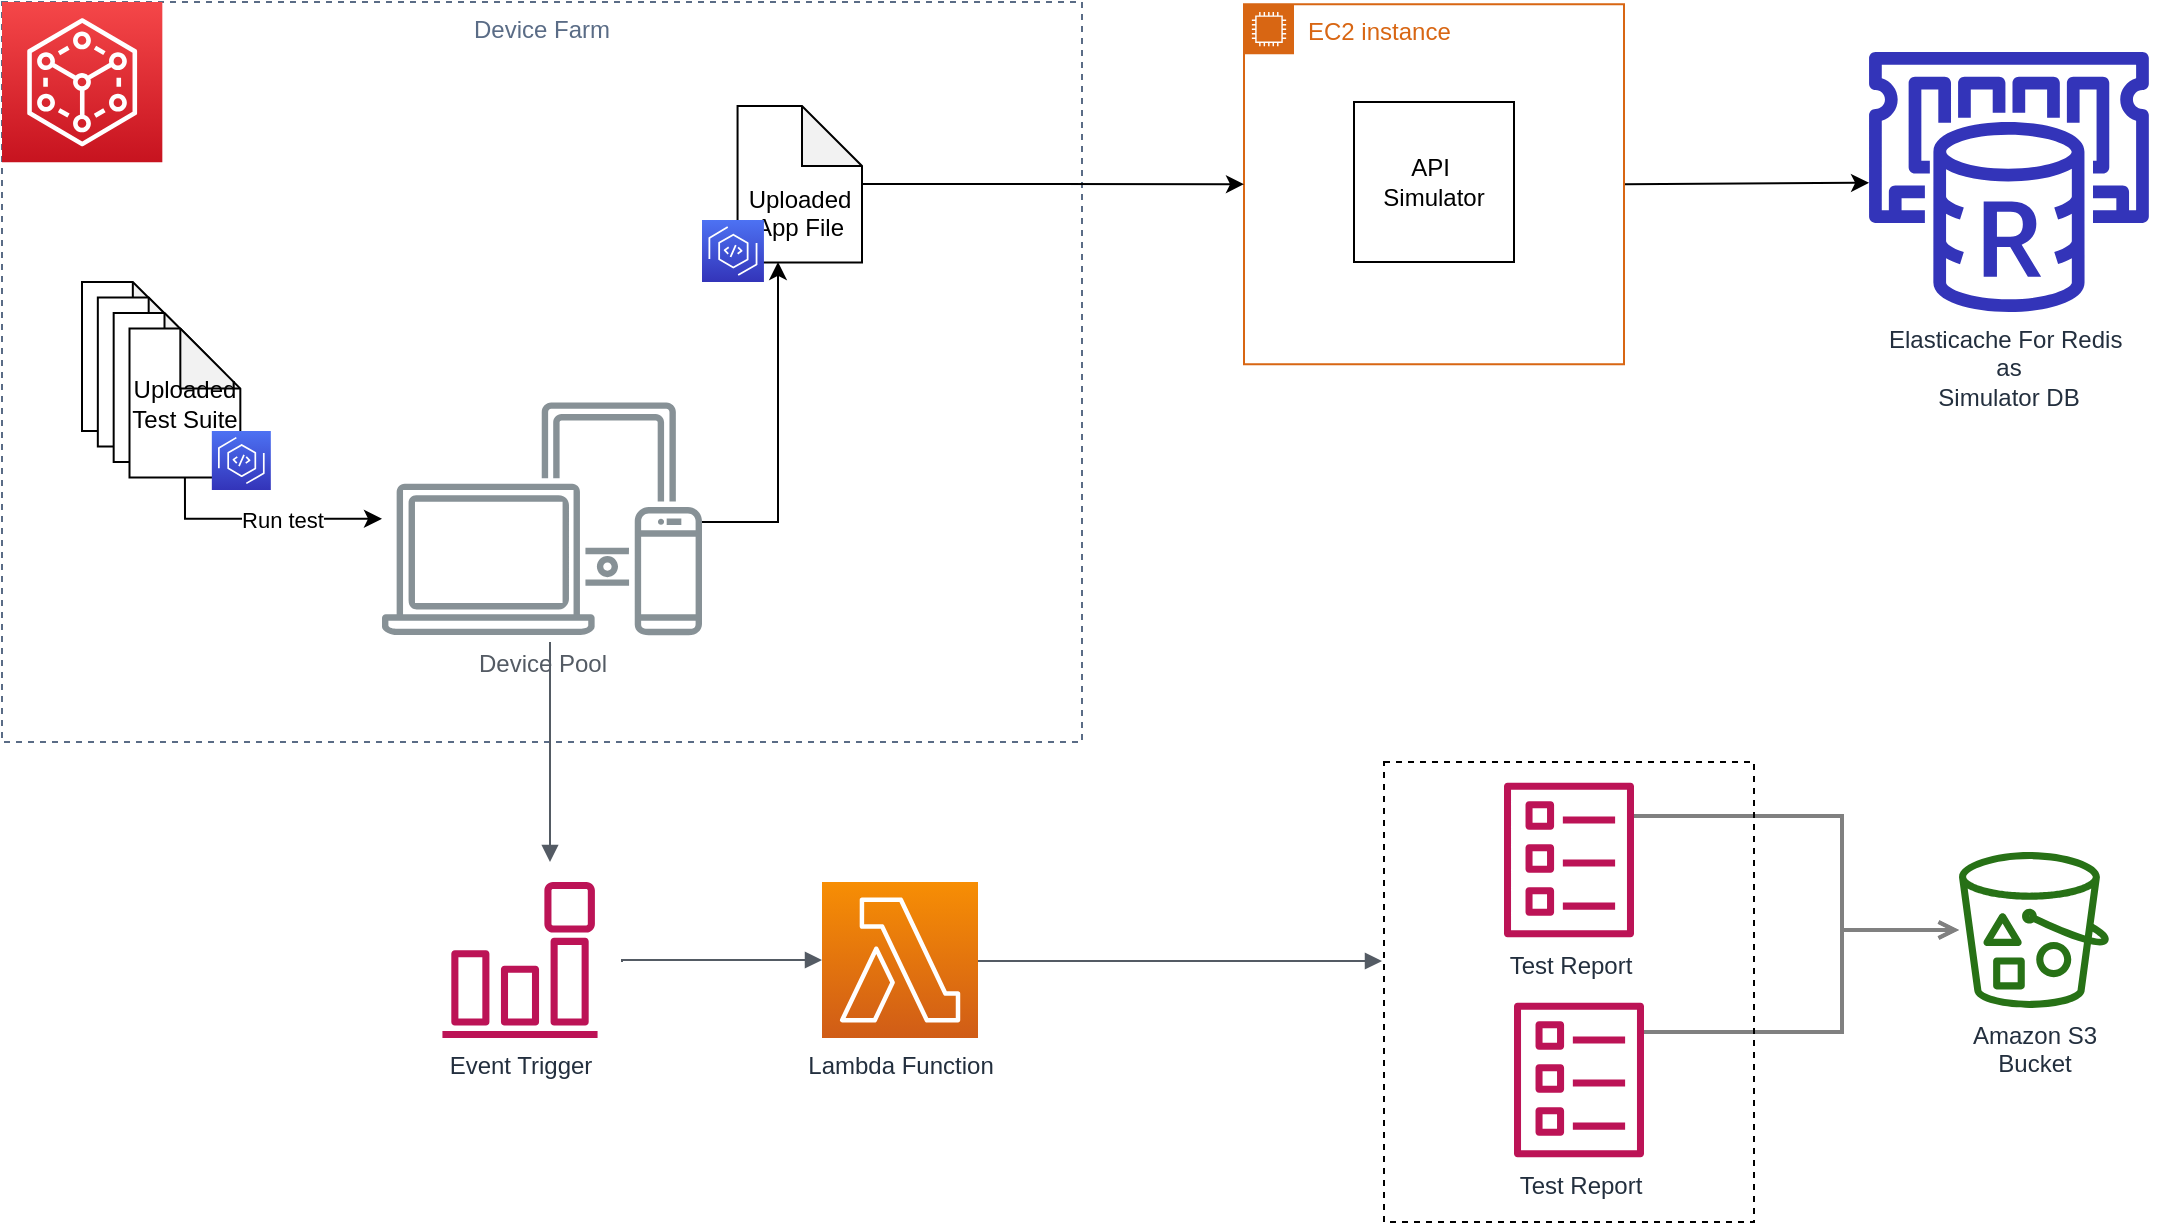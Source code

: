 <mxfile version="14.4.2" type="github">
  <diagram id="Ht1M8jgEwFfnCIfOTk4-" name="Page-1">
    <mxGraphModel dx="1186" dy="1623" grid="1" gridSize="10" guides="1" tooltips="1" connect="1" arrows="1" fold="1" page="1" pageScale="1" pageWidth="1169" pageHeight="827" math="0" shadow="0">
      <root>
        <mxCell id="0" />
        <mxCell id="1" parent="0" />
        <mxCell id="bqKWSesU9pjCV_K18F99-3" value="Device Farm" style="fillColor=none;strokeColor=#5A6C86;dashed=1;verticalAlign=top;fontStyle=0;fontColor=#5A6C86;" vertex="1" parent="1">
          <mxGeometry x="30" y="-650" width="540" height="370.0" as="geometry" />
        </mxCell>
        <mxCell id="bqKWSesU9pjCV_K18F99-15" value="" style="group" vertex="1" connectable="0" parent="1">
          <mxGeometry x="30" y="-649.99" width="540" height="370" as="geometry" />
        </mxCell>
        <mxCell id="bqKWSesU9pjCV_K18F99-1" value="" style="points=[[0,0,0],[0.25,0,0],[0.5,0,0],[0.75,0,0],[1,0,0],[0,1,0],[0.25,1,0],[0.5,1,0],[0.75,1,0],[1,1,0],[0,0.25,0],[0,0.5,0],[0,0.75,0],[1,0.25,0],[1,0.5,0],[1,0.75,0]];outlineConnect=0;fontColor=#232F3E;gradientColor=#F54749;gradientDirection=north;fillColor=#C7131F;strokeColor=#ffffff;dashed=0;verticalLabelPosition=bottom;verticalAlign=top;align=center;html=1;fontSize=12;fontStyle=0;aspect=fixed;shape=mxgraph.aws4.resourceIcon;resIcon=mxgraph.aws4.device_farm;" vertex="1" parent="bqKWSesU9pjCV_K18F99-15">
          <mxGeometry width="80.167" height="80.167" as="geometry" />
        </mxCell>
        <mxCell id="UEzPUAAOIrF-is8g5C7q-172" style="edgeStyle=orthogonalEdgeStyle;rounded=0;orthogonalLoop=1;jettySize=auto;html=1;startArrow=none;startFill=0;endArrow=open;endFill=0;strokeColor=#808080;strokeWidth=2;" parent="1" source="UEzPUAAOIrF-is8g5C7q-156" target="UEzPUAAOIrF-is8g5C7q-158" edge="1">
          <mxGeometry relative="1" as="geometry">
            <Array as="points">
              <mxPoint x="950" y="-243" />
              <mxPoint x="950" y="-186" />
            </Array>
          </mxGeometry>
        </mxCell>
        <mxCell id="UEzPUAAOIrF-is8g5C7q-173" style="edgeStyle=orthogonalEdgeStyle;rounded=0;orthogonalLoop=1;jettySize=auto;html=1;startArrow=none;startFill=0;endArrow=open;endFill=0;strokeColor=#808080;strokeWidth=2;" parent="1" source="UEzPUAAOIrF-is8g5C7q-157" target="UEzPUAAOIrF-is8g5C7q-158" edge="1">
          <mxGeometry relative="1" as="geometry">
            <Array as="points">
              <mxPoint x="950" y="-135" />
              <mxPoint x="950" y="-186" />
            </Array>
          </mxGeometry>
        </mxCell>
        <mxCell id="UEzPUAAOIrF-is8g5C7q-155" value="" style="rounded=0;whiteSpace=wrap;html=1;dashed=1;labelBackgroundColor=#ffffff;fillColor=none;gradientColor=none;" parent="1" vertex="1">
          <mxGeometry x="721" y="-270" width="185" height="230" as="geometry" />
        </mxCell>
        <mxCell id="UEzPUAAOIrF-is8g5C7q-156" value="Test Report" style="outlineConnect=0;fontColor=#232F3E;gradientColor=none;fillColor=#BC1356;strokeColor=none;dashed=0;verticalLabelPosition=bottom;verticalAlign=top;align=center;html=1;fontSize=12;fontStyle=0;aspect=fixed;pointerEvents=1;shape=mxgraph.aws4.template;labelBackgroundColor=#ffffff;" parent="1" vertex="1">
          <mxGeometry x="781" y="-260" width="65" height="78" as="geometry" />
        </mxCell>
        <mxCell id="UEzPUAAOIrF-is8g5C7q-157" value="Test Report" style="outlineConnect=0;fontColor=#232F3E;gradientColor=none;fillColor=#BC1356;strokeColor=none;dashed=0;verticalLabelPosition=bottom;verticalAlign=top;align=center;html=1;fontSize=12;fontStyle=0;aspect=fixed;pointerEvents=1;shape=mxgraph.aws4.template;labelBackgroundColor=#ffffff;" parent="1" vertex="1">
          <mxGeometry x="786" y="-150" width="65" height="78" as="geometry" />
        </mxCell>
        <mxCell id="UEzPUAAOIrF-is8g5C7q-158" value="Amazon S3&lt;br&gt;Bucket&lt;br&gt;" style="outlineConnect=0;fontColor=#232F3E;gradientColor=none;fillColor=#277116;strokeColor=none;dashed=0;verticalLabelPosition=bottom;verticalAlign=top;align=center;html=1;fontSize=12;fontStyle=0;aspect=fixed;pointerEvents=1;shape=mxgraph.aws4.bucket_with_objects;labelBackgroundColor=#ffffff;" parent="1" vertex="1">
          <mxGeometry x="1008.5" y="-225" width="75" height="78" as="geometry" />
        </mxCell>
        <mxCell id="bqKWSesU9pjCV_K18F99-26" value="" style="group" vertex="1" connectable="0" parent="1">
          <mxGeometry x="380" y="-598" width="80" height="88" as="geometry" />
        </mxCell>
        <mxCell id="bqKWSesU9pjCV_K18F99-27" value="&lt;br&gt;&lt;br&gt;Uploaded App File&lt;br&gt;" style="shape=note;whiteSpace=wrap;html=1;backgroundOutline=1;darkOpacity=0.05;" vertex="1" parent="bqKWSesU9pjCV_K18F99-26">
          <mxGeometry x="17.778" width="62.222" height="78.222" as="geometry" />
        </mxCell>
        <mxCell id="bqKWSesU9pjCV_K18F99-28" value="" style="points=[[0,0,0],[0.25,0,0],[0.5,0,0],[0.75,0,0],[1,0,0],[0,1,0],[0.25,1,0],[0.5,1,0],[0.75,1,0],[1,1,0],[0,0.25,0],[0,0.5,0],[0,0.75,0],[1,0.25,0],[1,0.5,0],[1,0.75,0]];outlineConnect=0;fontColor=#232F3E;gradientColor=#4D72F3;gradientDirection=north;fillColor=#3334B9;strokeColor=#ffffff;dashed=0;verticalLabelPosition=bottom;verticalAlign=top;align=center;html=1;fontSize=12;fontStyle=0;aspect=fixed;shape=mxgraph.aws4.resourceIcon;resIcon=mxgraph.aws4.codeartifact;" vertex="1" parent="bqKWSesU9pjCV_K18F99-26">
          <mxGeometry y="57.037" width="30.963" height="30.963" as="geometry" />
        </mxCell>
        <mxCell id="bqKWSesU9pjCV_K18F99-33" value="" style="group" vertex="1" connectable="0" parent="1">
          <mxGeometry x="70" y="-510" width="95" height="104" as="geometry" />
        </mxCell>
        <mxCell id="bqKWSesU9pjCV_K18F99-34" value="" style="shape=note;whiteSpace=wrap;html=1;backgroundOutline=1;darkOpacity=0.05;" vertex="1" parent="bqKWSesU9pjCV_K18F99-33">
          <mxGeometry width="55.417" height="74.507" as="geometry" />
        </mxCell>
        <mxCell id="bqKWSesU9pjCV_K18F99-35" value="" style="shape=note;whiteSpace=wrap;html=1;backgroundOutline=1;darkOpacity=0.05;" vertex="1" parent="bqKWSesU9pjCV_K18F99-33">
          <mxGeometry x="7.917" y="7.761" width="55.417" height="74.507" as="geometry" />
        </mxCell>
        <mxCell id="bqKWSesU9pjCV_K18F99-36" value="" style="shape=note;whiteSpace=wrap;html=1;backgroundOutline=1;darkOpacity=0.05;" vertex="1" parent="bqKWSesU9pjCV_K18F99-33">
          <mxGeometry x="15.833" y="15.522" width="55.417" height="74.507" as="geometry" />
        </mxCell>
        <mxCell id="bqKWSesU9pjCV_K18F99-37" value="Uploaded&lt;br&gt;Test Suite" style="shape=note;whiteSpace=wrap;html=1;backgroundOutline=1;darkOpacity=0.05;" vertex="1" parent="bqKWSesU9pjCV_K18F99-33">
          <mxGeometry x="23.75" y="23.284" width="55.417" height="74.507" as="geometry" />
        </mxCell>
        <mxCell id="bqKWSesU9pjCV_K18F99-38" value="" style="points=[[0,0,0],[0.25,0,0],[0.5,0,0],[0.75,0,0],[1,0,0],[0,1,0],[0.25,1,0],[0.5,1,0],[0.75,1,0],[1,1,0],[0,0.25,0],[0,0.5,0],[0,0.75,0],[1,0.25,0],[1,0.5,0],[1,0.75,0]];outlineConnect=0;fontColor=#232F3E;gradientColor=#4D72F3;gradientDirection=north;fillColor=#3334B9;strokeColor=#ffffff;dashed=0;verticalLabelPosition=bottom;verticalAlign=top;align=center;html=1;fontSize=12;fontStyle=0;aspect=fixed;shape=mxgraph.aws4.resourceIcon;resIcon=mxgraph.aws4.codeartifact;" vertex="1" parent="bqKWSesU9pjCV_K18F99-33">
          <mxGeometry x="64.917" y="74.507" width="29.493" height="29.493" as="geometry" />
        </mxCell>
        <mxCell id="bqKWSesU9pjCV_K18F99-23" value="Device Pool" style="outlineConnect=0;gradientColor=none;fontColor=#545B64;strokeColor=none;fillColor=#879196;dashed=0;verticalLabelPosition=bottom;verticalAlign=top;align=center;html=1;fontSize=12;fontStyle=0;aspect=fixed;shape=mxgraph.aws4.illustration_devices;pointerEvents=1" vertex="1" parent="1">
          <mxGeometry x="220" y="-450" width="160" height="116.8" as="geometry" />
        </mxCell>
        <mxCell id="bqKWSesU9pjCV_K18F99-41" style="edgeStyle=orthogonalEdgeStyle;rounded=0;orthogonalLoop=1;jettySize=auto;html=1;exitX=0.5;exitY=1;exitDx=0;exitDy=0;exitPerimeter=0;" edge="1" parent="1" source="bqKWSesU9pjCV_K18F99-37" target="bqKWSesU9pjCV_K18F99-23">
          <mxGeometry relative="1" as="geometry" />
        </mxCell>
        <mxCell id="bqKWSesU9pjCV_K18F99-42" value="Run test" style="edgeLabel;html=1;align=center;verticalAlign=middle;resizable=0;points=[];" vertex="1" connectable="0" parent="bqKWSesU9pjCV_K18F99-41">
          <mxGeometry x="0.16" relative="1" as="geometry">
            <mxPoint as="offset" />
          </mxGeometry>
        </mxCell>
        <mxCell id="bqKWSesU9pjCV_K18F99-43" style="edgeStyle=orthogonalEdgeStyle;rounded=0;orthogonalLoop=1;jettySize=auto;html=1;entryX=0.325;entryY=0.997;entryDx=0;entryDy=0;entryPerimeter=0;endArrow=classic;endFill=1;" edge="1" parent="1" source="bqKWSesU9pjCV_K18F99-23" target="bqKWSesU9pjCV_K18F99-27">
          <mxGeometry relative="1" as="geometry">
            <mxPoint x="427.998" y="-509.999" as="sourcePoint" />
            <mxPoint x="526.54" y="-489.39" as="targetPoint" />
            <Array as="points">
              <mxPoint x="418" y="-390" />
            </Array>
          </mxGeometry>
        </mxCell>
        <mxCell id="bqKWSesU9pjCV_K18F99-58" style="edgeStyle=none;rounded=0;orthogonalLoop=1;jettySize=auto;html=1;exitX=1;exitY=0.5;exitDx=0;exitDy=0;endArrow=classic;endFill=1;strokeColor=#000000;" edge="1" parent="1" source="bqKWSesU9pjCV_K18F99-46" target="bqKWSesU9pjCV_K18F99-52">
          <mxGeometry relative="1" as="geometry" />
        </mxCell>
        <mxCell id="bqKWSesU9pjCV_K18F99-46" value="EC2 instance" style="points=[[0,0],[0.25,0],[0.5,0],[0.75,0],[1,0],[1,0.25],[1,0.5],[1,0.75],[1,1],[0.75,1],[0.5,1],[0.25,1],[0,1],[0,0.75],[0,0.5],[0,0.25]];outlineConnect=0;gradientColor=none;html=1;whiteSpace=wrap;fontSize=12;fontStyle=0;shape=mxgraph.aws4.group;grIcon=mxgraph.aws4.group_ec2_instance_contents;strokeColor=#D86613;fillColor=none;verticalAlign=top;align=left;spacingLeft=30;fontColor=#D86613;dashed=0;" vertex="1" parent="1">
          <mxGeometry x="651" y="-648.89" width="190" height="180" as="geometry" />
        </mxCell>
        <mxCell id="bqKWSesU9pjCV_K18F99-47" value="API&amp;nbsp;&lt;br&gt;Simulator" style="whiteSpace=wrap;html=1;aspect=fixed;" vertex="1" parent="1">
          <mxGeometry x="706" y="-600" width="80" height="80" as="geometry" />
        </mxCell>
        <mxCell id="bqKWSesU9pjCV_K18F99-49" value="Lambda Function" style="points=[[0,0,0],[0.25,0,0],[0.5,0,0],[0.75,0,0],[1,0,0],[0,1,0],[0.25,1,0],[0.5,1,0],[0.75,1,0],[1,1,0],[0,0.25,0],[0,0.5,0],[0,0.75,0],[1,0.25,0],[1,0.5,0],[1,0.75,0]];outlineConnect=0;fontColor=#232F3E;gradientColor=#F78E04;gradientDirection=north;fillColor=#D05C17;strokeColor=#ffffff;dashed=0;verticalLabelPosition=bottom;verticalAlign=top;align=center;html=1;fontSize=12;fontStyle=0;aspect=fixed;shape=mxgraph.aws4.resourceIcon;resIcon=mxgraph.aws4.lambda;" vertex="1" parent="1">
          <mxGeometry x="440" y="-210" width="78" height="78" as="geometry" />
        </mxCell>
        <mxCell id="bqKWSesU9pjCV_K18F99-51" value="Event Trigger" style="outlineConnect=0;fontColor=#232F3E;gradientColor=none;fillColor=#BC1356;strokeColor=none;dashed=0;verticalLabelPosition=bottom;verticalAlign=top;align=center;html=1;fontSize=12;fontStyle=0;aspect=fixed;pointerEvents=1;shape=mxgraph.aws4.event_event_based;" vertex="1" parent="1">
          <mxGeometry x="250" y="-210" width="78" height="78" as="geometry" />
        </mxCell>
        <mxCell id="bqKWSesU9pjCV_K18F99-52" value="Elasticache For Redis&amp;nbsp;&lt;br&gt;as&lt;br&gt;Simulator DB" style="outlineConnect=0;fontColor=#232F3E;gradientColor=none;fillColor=#3334B9;strokeColor=none;dashed=0;verticalLabelPosition=bottom;verticalAlign=top;align=center;html=1;fontSize=12;fontStyle=0;aspect=fixed;pointerEvents=1;shape=mxgraph.aws4.elasticache_for_redis;" vertex="1" parent="1">
          <mxGeometry x="960" y="-625" width="146.95" height="129.99" as="geometry" />
        </mxCell>
        <mxCell id="bqKWSesU9pjCV_K18F99-53" style="edgeStyle=orthogonalEdgeStyle;rounded=0;orthogonalLoop=1;jettySize=auto;html=1;exitX=1;exitY=0.499;exitDx=0;exitDy=0;exitPerimeter=0;endArrow=classic;endFill=1;strokeColor=#000000;" edge="1" parent="1" source="bqKWSesU9pjCV_K18F99-27" target="bqKWSesU9pjCV_K18F99-46">
          <mxGeometry relative="1" as="geometry" />
        </mxCell>
        <mxCell id="bqKWSesU9pjCV_K18F99-59" value="" style="edgeStyle=orthogonalEdgeStyle;html=1;endArrow=block;elbow=vertical;startArrow=none;endFill=1;strokeColor=#545B64;rounded=0;exitX=0.525;exitY=1.029;exitDx=0;exitDy=0;exitPerimeter=0;" edge="1" parent="1" source="bqKWSesU9pjCV_K18F99-23">
          <mxGeometry width="100" relative="1" as="geometry">
            <mxPoint x="560" y="-310" as="sourcePoint" />
            <mxPoint x="304" y="-220" as="targetPoint" />
          </mxGeometry>
        </mxCell>
        <mxCell id="bqKWSesU9pjCV_K18F99-60" value="" style="edgeStyle=orthogonalEdgeStyle;html=1;endArrow=block;elbow=vertical;startArrow=none;endFill=1;strokeColor=#545B64;rounded=0;entryX=0;entryY=0.5;entryDx=0;entryDy=0;entryPerimeter=0;" edge="1" parent="1" target="bqKWSesU9pjCV_K18F99-49">
          <mxGeometry width="100" relative="1" as="geometry">
            <mxPoint x="340" y="-170" as="sourcePoint" />
            <mxPoint x="660" y="-310" as="targetPoint" />
            <Array as="points">
              <mxPoint x="340" y="-171" />
            </Array>
          </mxGeometry>
        </mxCell>
        <mxCell id="bqKWSesU9pjCV_K18F99-61" value="" style="edgeStyle=orthogonalEdgeStyle;html=1;endArrow=block;elbow=vertical;startArrow=none;endFill=1;strokeColor=#545B64;rounded=0;" edge="1" parent="1">
          <mxGeometry width="100" relative="1" as="geometry">
            <mxPoint x="518" y="-170.5" as="sourcePoint" />
            <mxPoint x="720" y="-170" as="targetPoint" />
            <Array as="points">
              <mxPoint x="518" y="-171" />
              <mxPoint x="720" y="-171" />
            </Array>
          </mxGeometry>
        </mxCell>
      </root>
    </mxGraphModel>
  </diagram>
</mxfile>
